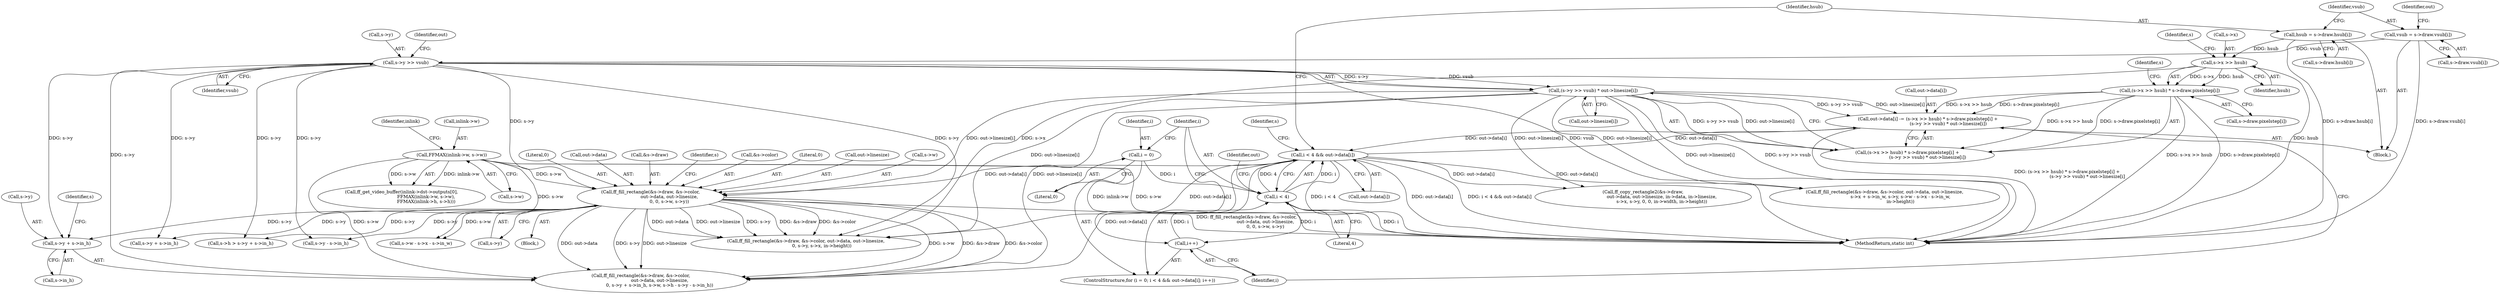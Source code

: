 digraph "0_FFmpeg_e43a0a232dbf6d3c161823c2e07c52e76227a1bc_7@pointer" {
"1000299" [label="(Call,s->y + s->in_h)"];
"1000232" [label="(Call,s->y >> vsub)"];
"1000202" [label="(Call,vsub = s->draw.vsub[i])"];
"1000247" [label="(Call,ff_fill_rectangle(&s->draw, &s->color,\n                          out->data, out->linesize,\n                          0, 0, s->w, s->y))"];
"1000179" [label="(Call,i < 4 && out->data[i])"];
"1000180" [label="(Call,i < 4)"];
"1000188" [label="(Call,i++)"];
"1000176" [label="(Call,i = 0)"];
"1000211" [label="(Call,out->data[i] -= (s->x >> hsub) * s->draw.pixelstep[i] +\n                            (s->y >> vsub) * out->linesize[i])"];
"1000218" [label="(Call,(s->x >> hsub) * s->draw.pixelstep[i])"];
"1000219" [label="(Call,s->x >> hsub)"];
"1000192" [label="(Call,hsub = s->draw.hsub[i])"];
"1000231" [label="(Call,(s->y >> vsub) * out->linesize[i])"];
"1000142" [label="(Call,FFMAX(inlink->w, s->w))"];
"1000379" [label="(Call,ff_fill_rectangle(&s->draw, &s->color, out->data, out->linesize,\n                      s->x + s->in_w, s->y, s->w - s->x - s->in_w,\n                      in->height))"];
"1000256" [label="(Call,out->data)"];
"1000219" [label="(Call,s->x >> hsub)"];
"1000283" [label="(Call,ff_fill_rectangle(&s->draw, &s->color,\n                          out->data, out->linesize,\n                          0, s->y + s->in_h, s->w, s->h - s->y - s->in_h))"];
"1000203" [label="(Identifier,vsub)"];
"1000192" [label="(Call,hsub = s->draw.hsub[i])"];
"1000300" [label="(Call,s->y)"];
"1000146" [label="(Call,s->w)"];
"1000142" [label="(Call,FFMAX(inlink->w, s->w))"];
"1000185" [label="(Identifier,out)"];
"1000232" [label="(Call,s->y >> vsub)"];
"1000193" [label="(Identifier,hsub)"];
"1000183" [label="(Call,out->data[i])"];
"1000348" [label="(Call,ff_copy_rectangle2(&s->draw,\n                          out->data, out->linesize, in->data, in->linesize,\n                          s->x, s->y, 0, 0, in->width, in->height))"];
"1000212" [label="(Call,out->data[i])"];
"1000189" [label="(Identifier,i)"];
"1000224" [label="(Call,s->draw.pixelstep[i])"];
"1000233" [label="(Call,s->y)"];
"1000236" [label="(Identifier,vsub)"];
"1000237" [label="(Call,out->linesize[i])"];
"1000303" [label="(Call,s->in_h)"];
"1000234" [label="(Identifier,s)"];
"1000244" [label="(Identifier,s)"];
"1000320" [label="(Call,ff_fill_rectangle(&s->draw, &s->color, out->data, out->linesize,\n                      0, s->y, s->x, in->height))"];
"1000175" [label="(ControlStructure,for (i = 0; i < 4 && out->data[i]; i++))"];
"1000247" [label="(Call,ff_fill_rectangle(&s->draw, &s->color,\n                          out->data, out->linesize,\n                          0, 0, s->w, s->y))"];
"1000248" [label="(Call,&s->draw)"];
"1000271" [label="(Call,s->h > s->y + s->in_h)"];
"1000204" [label="(Call,s->draw.vsub[i])"];
"1000176" [label="(Call,i = 0)"];
"1000218" [label="(Call,(s->x >> hsub) * s->draw.pixelstep[i])"];
"1000275" [label="(Call,s->y + s->in_h)"];
"1000273" [label="(Identifier,s)"];
"1000177" [label="(Identifier,i)"];
"1000143" [label="(Call,inlink->w)"];
"1000299" [label="(Call,s->y + s->in_h)"];
"1000181" [label="(Identifier,i)"];
"1000180" [label="(Call,i < 4)"];
"1000134" [label="(Call,ff_get_video_buffer(inlink->dst->outputs[0],\n                                  FFMAX(inlink->w, s->w),\n                                  FFMAX(inlink->h, s->h)))"];
"1000190" [label="(Block,)"];
"1000194" [label="(Call,s->draw.hsub[i])"];
"1000214" [label="(Identifier,out)"];
"1000252" [label="(Call,&s->color)"];
"1000178" [label="(Literal,0)"];
"1000227" [label="(Identifier,s)"];
"1000449" [label="(MethodReturn,static int)"];
"1000220" [label="(Call,s->x)"];
"1000263" [label="(Literal,0)"];
"1000259" [label="(Call,out->linesize)"];
"1000223" [label="(Identifier,hsub)"];
"1000188" [label="(Call,i++)"];
"1000307" [label="(Identifier,s)"];
"1000267" [label="(Call,s->y)"];
"1000211" [label="(Call,out->data[i] -= (s->x >> hsub) * s->draw.pixelstep[i] +\n                            (s->y >> vsub) * out->linesize[i])"];
"1000231" [label="(Call,(s->y >> vsub) * out->linesize[i])"];
"1000246" [label="(Block,)"];
"1000239" [label="(Identifier,out)"];
"1000264" [label="(Call,s->w)"];
"1000179" [label="(Call,i < 4 && out->data[i])"];
"1000151" [label="(Identifier,inlink)"];
"1000182" [label="(Literal,4)"];
"1000202" [label="(Call,vsub = s->draw.vsub[i])"];
"1000313" [label="(Call,s->y - s->in_h)"];
"1000262" [label="(Literal,0)"];
"1000217" [label="(Call,(s->x >> hsub) * s->draw.pixelstep[i] +\n                            (s->y >> vsub) * out->linesize[i])"];
"1000404" [label="(Call,s->w - s->x - s->in_w)"];
"1000299" -> "1000283"  [label="AST: "];
"1000299" -> "1000303"  [label="CFG: "];
"1000300" -> "1000299"  [label="AST: "];
"1000303" -> "1000299"  [label="AST: "];
"1000307" -> "1000299"  [label="CFG: "];
"1000232" -> "1000299"  [label="DDG: s->y"];
"1000247" -> "1000299"  [label="DDG: s->y"];
"1000232" -> "1000231"  [label="AST: "];
"1000232" -> "1000236"  [label="CFG: "];
"1000233" -> "1000232"  [label="AST: "];
"1000236" -> "1000232"  [label="AST: "];
"1000239" -> "1000232"  [label="CFG: "];
"1000232" -> "1000449"  [label="DDG: vsub"];
"1000232" -> "1000231"  [label="DDG: s->y"];
"1000232" -> "1000231"  [label="DDG: vsub"];
"1000202" -> "1000232"  [label="DDG: vsub"];
"1000232" -> "1000247"  [label="DDG: s->y"];
"1000232" -> "1000271"  [label="DDG: s->y"];
"1000232" -> "1000275"  [label="DDG: s->y"];
"1000232" -> "1000283"  [label="DDG: s->y"];
"1000232" -> "1000313"  [label="DDG: s->y"];
"1000232" -> "1000320"  [label="DDG: s->y"];
"1000202" -> "1000190"  [label="AST: "];
"1000202" -> "1000204"  [label="CFG: "];
"1000203" -> "1000202"  [label="AST: "];
"1000204" -> "1000202"  [label="AST: "];
"1000214" -> "1000202"  [label="CFG: "];
"1000202" -> "1000449"  [label="DDG: s->draw.vsub[i]"];
"1000247" -> "1000246"  [label="AST: "];
"1000247" -> "1000267"  [label="CFG: "];
"1000248" -> "1000247"  [label="AST: "];
"1000252" -> "1000247"  [label="AST: "];
"1000256" -> "1000247"  [label="AST: "];
"1000259" -> "1000247"  [label="AST: "];
"1000262" -> "1000247"  [label="AST: "];
"1000263" -> "1000247"  [label="AST: "];
"1000264" -> "1000247"  [label="AST: "];
"1000267" -> "1000247"  [label="AST: "];
"1000273" -> "1000247"  [label="CFG: "];
"1000247" -> "1000449"  [label="DDG: ff_fill_rectangle(&s->draw, &s->color,\n                          out->data, out->linesize,\n                          0, 0, s->w, s->y)"];
"1000179" -> "1000247"  [label="DDG: out->data[i]"];
"1000231" -> "1000247"  [label="DDG: out->linesize[i]"];
"1000142" -> "1000247"  [label="DDG: s->w"];
"1000247" -> "1000271"  [label="DDG: s->y"];
"1000247" -> "1000275"  [label="DDG: s->y"];
"1000247" -> "1000283"  [label="DDG: &s->draw"];
"1000247" -> "1000283"  [label="DDG: &s->color"];
"1000247" -> "1000283"  [label="DDG: out->data"];
"1000247" -> "1000283"  [label="DDG: out->linesize"];
"1000247" -> "1000283"  [label="DDG: s->y"];
"1000247" -> "1000283"  [label="DDG: s->w"];
"1000247" -> "1000313"  [label="DDG: s->y"];
"1000247" -> "1000320"  [label="DDG: &s->draw"];
"1000247" -> "1000320"  [label="DDG: &s->color"];
"1000247" -> "1000320"  [label="DDG: out->data"];
"1000247" -> "1000320"  [label="DDG: out->linesize"];
"1000247" -> "1000320"  [label="DDG: s->y"];
"1000247" -> "1000404"  [label="DDG: s->w"];
"1000179" -> "1000175"  [label="AST: "];
"1000179" -> "1000180"  [label="CFG: "];
"1000179" -> "1000183"  [label="CFG: "];
"1000180" -> "1000179"  [label="AST: "];
"1000183" -> "1000179"  [label="AST: "];
"1000193" -> "1000179"  [label="CFG: "];
"1000244" -> "1000179"  [label="CFG: "];
"1000179" -> "1000449"  [label="DDG: i < 4 && out->data[i]"];
"1000179" -> "1000449"  [label="DDG: i < 4"];
"1000179" -> "1000449"  [label="DDG: out->data[i]"];
"1000180" -> "1000179"  [label="DDG: i"];
"1000180" -> "1000179"  [label="DDG: 4"];
"1000211" -> "1000179"  [label="DDG: out->data[i]"];
"1000179" -> "1000211"  [label="DDG: out->data[i]"];
"1000179" -> "1000283"  [label="DDG: out->data[i]"];
"1000179" -> "1000320"  [label="DDG: out->data[i]"];
"1000179" -> "1000348"  [label="DDG: out->data[i]"];
"1000179" -> "1000379"  [label="DDG: out->data[i]"];
"1000180" -> "1000182"  [label="CFG: "];
"1000181" -> "1000180"  [label="AST: "];
"1000182" -> "1000180"  [label="AST: "];
"1000185" -> "1000180"  [label="CFG: "];
"1000180" -> "1000449"  [label="DDG: i"];
"1000188" -> "1000180"  [label="DDG: i"];
"1000176" -> "1000180"  [label="DDG: i"];
"1000180" -> "1000188"  [label="DDG: i"];
"1000188" -> "1000175"  [label="AST: "];
"1000188" -> "1000189"  [label="CFG: "];
"1000189" -> "1000188"  [label="AST: "];
"1000181" -> "1000188"  [label="CFG: "];
"1000176" -> "1000175"  [label="AST: "];
"1000176" -> "1000178"  [label="CFG: "];
"1000177" -> "1000176"  [label="AST: "];
"1000178" -> "1000176"  [label="AST: "];
"1000181" -> "1000176"  [label="CFG: "];
"1000211" -> "1000190"  [label="AST: "];
"1000211" -> "1000217"  [label="CFG: "];
"1000212" -> "1000211"  [label="AST: "];
"1000217" -> "1000211"  [label="AST: "];
"1000189" -> "1000211"  [label="CFG: "];
"1000211" -> "1000449"  [label="DDG: (s->x >> hsub) * s->draw.pixelstep[i] +\n                            (s->y >> vsub) * out->linesize[i]"];
"1000218" -> "1000211"  [label="DDG: s->x >> hsub"];
"1000218" -> "1000211"  [label="DDG: s->draw.pixelstep[i]"];
"1000231" -> "1000211"  [label="DDG: s->y >> vsub"];
"1000231" -> "1000211"  [label="DDG: out->linesize[i]"];
"1000218" -> "1000217"  [label="AST: "];
"1000218" -> "1000224"  [label="CFG: "];
"1000219" -> "1000218"  [label="AST: "];
"1000224" -> "1000218"  [label="AST: "];
"1000234" -> "1000218"  [label="CFG: "];
"1000218" -> "1000449"  [label="DDG: s->x >> hsub"];
"1000218" -> "1000449"  [label="DDG: s->draw.pixelstep[i]"];
"1000218" -> "1000217"  [label="DDG: s->x >> hsub"];
"1000218" -> "1000217"  [label="DDG: s->draw.pixelstep[i]"];
"1000219" -> "1000218"  [label="DDG: s->x"];
"1000219" -> "1000218"  [label="DDG: hsub"];
"1000219" -> "1000223"  [label="CFG: "];
"1000220" -> "1000219"  [label="AST: "];
"1000223" -> "1000219"  [label="AST: "];
"1000227" -> "1000219"  [label="CFG: "];
"1000219" -> "1000449"  [label="DDG: hsub"];
"1000192" -> "1000219"  [label="DDG: hsub"];
"1000219" -> "1000320"  [label="DDG: s->x"];
"1000192" -> "1000190"  [label="AST: "];
"1000192" -> "1000194"  [label="CFG: "];
"1000193" -> "1000192"  [label="AST: "];
"1000194" -> "1000192"  [label="AST: "];
"1000203" -> "1000192"  [label="CFG: "];
"1000192" -> "1000449"  [label="DDG: s->draw.hsub[i]"];
"1000231" -> "1000217"  [label="AST: "];
"1000231" -> "1000237"  [label="CFG: "];
"1000237" -> "1000231"  [label="AST: "];
"1000217" -> "1000231"  [label="CFG: "];
"1000231" -> "1000449"  [label="DDG: out->linesize[i]"];
"1000231" -> "1000449"  [label="DDG: s->y >> vsub"];
"1000231" -> "1000217"  [label="DDG: s->y >> vsub"];
"1000231" -> "1000217"  [label="DDG: out->linesize[i]"];
"1000231" -> "1000283"  [label="DDG: out->linesize[i]"];
"1000231" -> "1000320"  [label="DDG: out->linesize[i]"];
"1000231" -> "1000348"  [label="DDG: out->linesize[i]"];
"1000231" -> "1000379"  [label="DDG: out->linesize[i]"];
"1000142" -> "1000134"  [label="AST: "];
"1000142" -> "1000146"  [label="CFG: "];
"1000143" -> "1000142"  [label="AST: "];
"1000146" -> "1000142"  [label="AST: "];
"1000151" -> "1000142"  [label="CFG: "];
"1000142" -> "1000449"  [label="DDG: inlink->w"];
"1000142" -> "1000449"  [label="DDG: s->w"];
"1000142" -> "1000134"  [label="DDG: inlink->w"];
"1000142" -> "1000134"  [label="DDG: s->w"];
"1000142" -> "1000283"  [label="DDG: s->w"];
"1000142" -> "1000404"  [label="DDG: s->w"];
}

